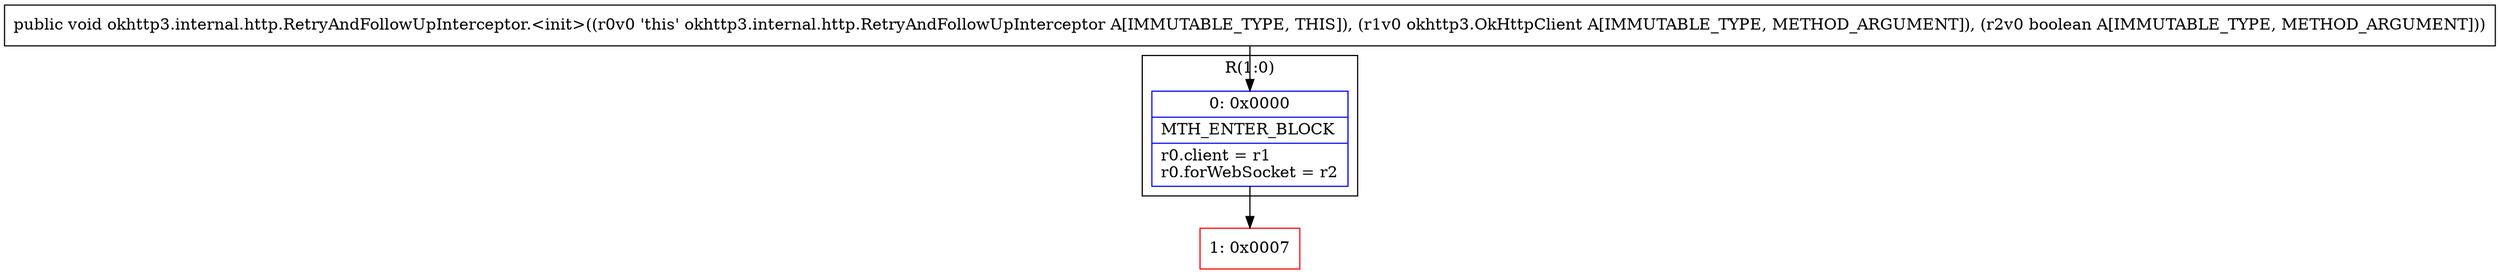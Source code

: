 digraph "CFG forokhttp3.internal.http.RetryAndFollowUpInterceptor.\<init\>(Lokhttp3\/OkHttpClient;Z)V" {
subgraph cluster_Region_1520024781 {
label = "R(1:0)";
node [shape=record,color=blue];
Node_0 [shape=record,label="{0\:\ 0x0000|MTH_ENTER_BLOCK\l|r0.client = r1\lr0.forWebSocket = r2\l}"];
}
Node_1 [shape=record,color=red,label="{1\:\ 0x0007}"];
MethodNode[shape=record,label="{public void okhttp3.internal.http.RetryAndFollowUpInterceptor.\<init\>((r0v0 'this' okhttp3.internal.http.RetryAndFollowUpInterceptor A[IMMUTABLE_TYPE, THIS]), (r1v0 okhttp3.OkHttpClient A[IMMUTABLE_TYPE, METHOD_ARGUMENT]), (r2v0 boolean A[IMMUTABLE_TYPE, METHOD_ARGUMENT])) }"];
MethodNode -> Node_0;
Node_0 -> Node_1;
}

